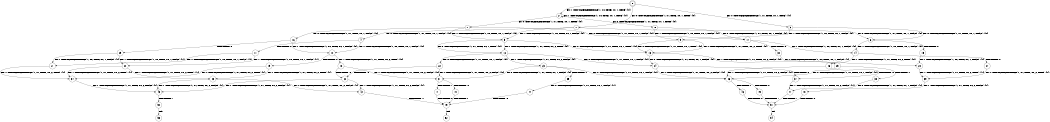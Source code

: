 digraph BCG {
size = "7, 10.5";
center = TRUE;
node [shape = circle];
0 [peripheries = 2];
0 -> 1 [label = "EX !0 !ATOMIC_EXCH_BRANCH (1, +1, TRUE, +0, 1, TRUE) !{0}"];
0 -> 2 [label = "EX !1 !ATOMIC_EXCH_BRANCH (1, +0, TRUE, +0, 1, TRUE) !{0}"];
0 -> 3 [label = "EX !0 !ATOMIC_EXCH_BRANCH (1, +1, TRUE, +0, 1, TRUE) !{0}"];
1 -> 4 [label = "EX !0 !ATOMIC_EXCH_BRANCH (1, +1, TRUE, +0, 1, FALSE) !{0}"];
1 -> 5 [label = "EX !1 !ATOMIC_EXCH_BRANCH (1, +0, TRUE, +0, 1, FALSE) !{0}"];
1 -> 6 [label = "EX !0 !ATOMIC_EXCH_BRANCH (1, +1, TRUE, +0, 1, FALSE) !{0}"];
2 -> 2 [label = "EX !1 !ATOMIC_EXCH_BRANCH (1, +0, TRUE, +0, 1, TRUE) !{0}"];
2 -> 7 [label = "EX !0 !ATOMIC_EXCH_BRANCH (1, +1, TRUE, +0, 1, TRUE) !{0}"];
2 -> 8 [label = "EX !0 !ATOMIC_EXCH_BRANCH (1, +1, TRUE, +0, 1, TRUE) !{0}"];
3 -> 9 [label = "EX !1 !ATOMIC_EXCH_BRANCH (1, +0, TRUE, +0, 1, FALSE) !{0}"];
3 -> 6 [label = "EX !0 !ATOMIC_EXCH_BRANCH (1, +1, TRUE, +0, 1, FALSE) !{0}"];
4 -> 10 [label = "EX !1 !ATOMIC_EXCH_BRANCH (1, +0, TRUE, +0, 1, FALSE) !{0}"];
4 -> 11 [label = "TERMINATE !0"];
5 -> 12 [label = "EX !0 !ATOMIC_EXCH_BRANCH (1, +1, TRUE, +0, 1, TRUE) !{0}"];
5 -> 12 [label = "EX !1 !ATOMIC_EXCH_BRANCH (1, +1, TRUE, +0, 2, TRUE) !{0}"];
5 -> 13 [label = "EX !0 !ATOMIC_EXCH_BRANCH (1, +1, TRUE, +0, 1, TRUE) !{0}"];
6 -> 14 [label = "EX !1 !ATOMIC_EXCH_BRANCH (1, +0, TRUE, +0, 1, FALSE) !{0}"];
6 -> 15 [label = "TERMINATE !0"];
7 -> 16 [label = "EX !0 !ATOMIC_EXCH_BRANCH (1, +1, TRUE, +0, 1, FALSE) !{0}"];
7 -> 5 [label = "EX !1 !ATOMIC_EXCH_BRANCH (1, +0, TRUE, +0, 1, FALSE) !{0}"];
7 -> 17 [label = "EX !0 !ATOMIC_EXCH_BRANCH (1, +1, TRUE, +0, 1, FALSE) !{0}"];
8 -> 9 [label = "EX !1 !ATOMIC_EXCH_BRANCH (1, +0, TRUE, +0, 1, FALSE) !{0}"];
8 -> 17 [label = "EX !0 !ATOMIC_EXCH_BRANCH (1, +1, TRUE, +0, 1, FALSE) !{0}"];
9 -> 13 [label = "EX !1 !ATOMIC_EXCH_BRANCH (1, +1, TRUE, +0, 2, TRUE) !{0}"];
9 -> 13 [label = "EX !0 !ATOMIC_EXCH_BRANCH (1, +1, TRUE, +0, 1, TRUE) !{0}"];
10 -> 18 [label = "EX !1 !ATOMIC_EXCH_BRANCH (1, +1, TRUE, +0, 2, TRUE) !{0}"];
10 -> 19 [label = "TERMINATE !0"];
11 -> 20 [label = "EX !1 !ATOMIC_EXCH_BRANCH (1, +0, TRUE, +0, 1, FALSE) !{1}"];
11 -> 21 [label = "EX !1 !ATOMIC_EXCH_BRANCH (1, +0, TRUE, +0, 1, FALSE) !{1}"];
12 -> 22 [label = "EX !0 !ATOMIC_EXCH_BRANCH (1, +1, TRUE, +0, 1, FALSE) !{0}"];
12 -> 23 [label = "EX !1 !ATOMIC_EXCH_BRANCH (1, +1, TRUE, +0, 2, FALSE) !{0}"];
12 -> 24 [label = "EX !0 !ATOMIC_EXCH_BRANCH (1, +1, TRUE, +0, 1, FALSE) !{0}"];
13 -> 25 [label = "EX !1 !ATOMIC_EXCH_BRANCH (1, +1, TRUE, +0, 2, FALSE) !{0}"];
13 -> 24 [label = "EX !0 !ATOMIC_EXCH_BRANCH (1, +1, TRUE, +0, 1, FALSE) !{0}"];
14 -> 26 [label = "EX !1 !ATOMIC_EXCH_BRANCH (1, +1, TRUE, +0, 2, TRUE) !{0}"];
14 -> 27 [label = "TERMINATE !0"];
15 -> 28 [label = "EX !1 !ATOMIC_EXCH_BRANCH (1, +0, TRUE, +0, 1, FALSE) !{1}"];
16 -> 10 [label = "EX !1 !ATOMIC_EXCH_BRANCH (1, +0, TRUE, +0, 1, FALSE) !{0}"];
16 -> 29 [label = "TERMINATE !0"];
17 -> 14 [label = "EX !1 !ATOMIC_EXCH_BRANCH (1, +0, TRUE, +0, 1, FALSE) !{0}"];
17 -> 30 [label = "TERMINATE !0"];
18 -> 31 [label = "EX !1 !ATOMIC_EXCH_BRANCH (1, +1, TRUE, +0, 2, FALSE) !{0}"];
18 -> 32 [label = "TERMINATE !0"];
19 -> 33 [label = "EX !1 !ATOMIC_EXCH_BRANCH (1, +1, TRUE, +0, 2, TRUE) !{1}"];
19 -> 34 [label = "EX !1 !ATOMIC_EXCH_BRANCH (1, +1, TRUE, +0, 2, TRUE) !{1}"];
20 -> 33 [label = "EX !1 !ATOMIC_EXCH_BRANCH (1, +1, TRUE, +0, 2, TRUE) !{1}"];
20 -> 34 [label = "EX !1 !ATOMIC_EXCH_BRANCH (1, +1, TRUE, +0, 2, TRUE) !{1}"];
21 -> 34 [label = "EX !1 !ATOMIC_EXCH_BRANCH (1, +1, TRUE, +0, 2, TRUE) !{1}"];
22 -> 31 [label = "EX !1 !ATOMIC_EXCH_BRANCH (1, +1, TRUE, +0, 2, FALSE) !{0}"];
22 -> 32 [label = "TERMINATE !0"];
23 -> 31 [label = "EX !0 !ATOMIC_EXCH_BRANCH (1, +1, TRUE, +0, 1, FALSE) !{0}"];
23 -> 35 [label = "TERMINATE !1"];
23 -> 36 [label = "EX !0 !ATOMIC_EXCH_BRANCH (1, +1, TRUE, +0, 1, FALSE) !{0}"];
24 -> 36 [label = "EX !1 !ATOMIC_EXCH_BRANCH (1, +1, TRUE, +0, 2, FALSE) !{0}"];
24 -> 37 [label = "TERMINATE !0"];
25 -> 38 [label = "TERMINATE !1"];
25 -> 36 [label = "EX !0 !ATOMIC_EXCH_BRANCH (1, +1, TRUE, +0, 1, FALSE) !{0}"];
26 -> 36 [label = "EX !1 !ATOMIC_EXCH_BRANCH (1, +1, TRUE, +0, 2, FALSE) !{0}"];
26 -> 37 [label = "TERMINATE !0"];
27 -> 39 [label = "EX !1 !ATOMIC_EXCH_BRANCH (1, +1, TRUE, +0, 2, TRUE) !{1}"];
28 -> 39 [label = "EX !1 !ATOMIC_EXCH_BRANCH (1, +1, TRUE, +0, 2, TRUE) !{1}"];
29 -> 20 [label = "EX !1 !ATOMIC_EXCH_BRANCH (1, +0, TRUE, +0, 1, FALSE) !{1}"];
29 -> 21 [label = "EX !1 !ATOMIC_EXCH_BRANCH (1, +0, TRUE, +0, 1, FALSE) !{1}"];
30 -> 28 [label = "EX !1 !ATOMIC_EXCH_BRANCH (1, +0, TRUE, +0, 1, FALSE) !{1}"];
31 -> 40 [label = "TERMINATE !0"];
31 -> 41 [label = "TERMINATE !1"];
32 -> 42 [label = "EX !1 !ATOMIC_EXCH_BRANCH (1, +1, TRUE, +0, 2, FALSE) !{1}"];
32 -> 43 [label = "EX !1 !ATOMIC_EXCH_BRANCH (1, +1, TRUE, +0, 2, FALSE) !{1}"];
33 -> 42 [label = "EX !1 !ATOMIC_EXCH_BRANCH (1, +1, TRUE, +0, 2, FALSE) !{1}"];
33 -> 43 [label = "EX !1 !ATOMIC_EXCH_BRANCH (1, +1, TRUE, +0, 2, FALSE) !{1}"];
34 -> 43 [label = "EX !1 !ATOMIC_EXCH_BRANCH (1, +1, TRUE, +0, 2, FALSE) !{1}"];
35 -> 44 [label = "EX !0 !ATOMIC_EXCH_BRANCH (1, +1, TRUE, +0, 1, FALSE) !{1}"];
36 -> 45 [label = "TERMINATE !0"];
36 -> 46 [label = "TERMINATE !1"];
37 -> 47 [label = "EX !1 !ATOMIC_EXCH_BRANCH (1, +1, TRUE, +0, 2, FALSE) !{1}"];
38 -> 48 [label = "EX !0 !ATOMIC_EXCH_BRANCH (1, +1, TRUE, +0, 1, FALSE) !{1}"];
39 -> 47 [label = "EX !1 !ATOMIC_EXCH_BRANCH (1, +1, TRUE, +0, 2, FALSE) !{1}"];
40 -> 49 [label = "TERMINATE !1"];
41 -> 49 [label = "TERMINATE !0"];
42 -> 49 [label = "TERMINATE !1"];
43 -> 50 [label = "TERMINATE !1"];
44 -> 49 [label = "TERMINATE !0"];
45 -> 51 [label = "TERMINATE !1"];
46 -> 51 [label = "TERMINATE !0"];
47 -> 51 [label = "TERMINATE !1"];
48 -> 51 [label = "TERMINATE !0"];
49 -> 52 [label = "exit"];
50 -> 53 [label = "exit"];
51 -> 54 [label = "exit"];
}
